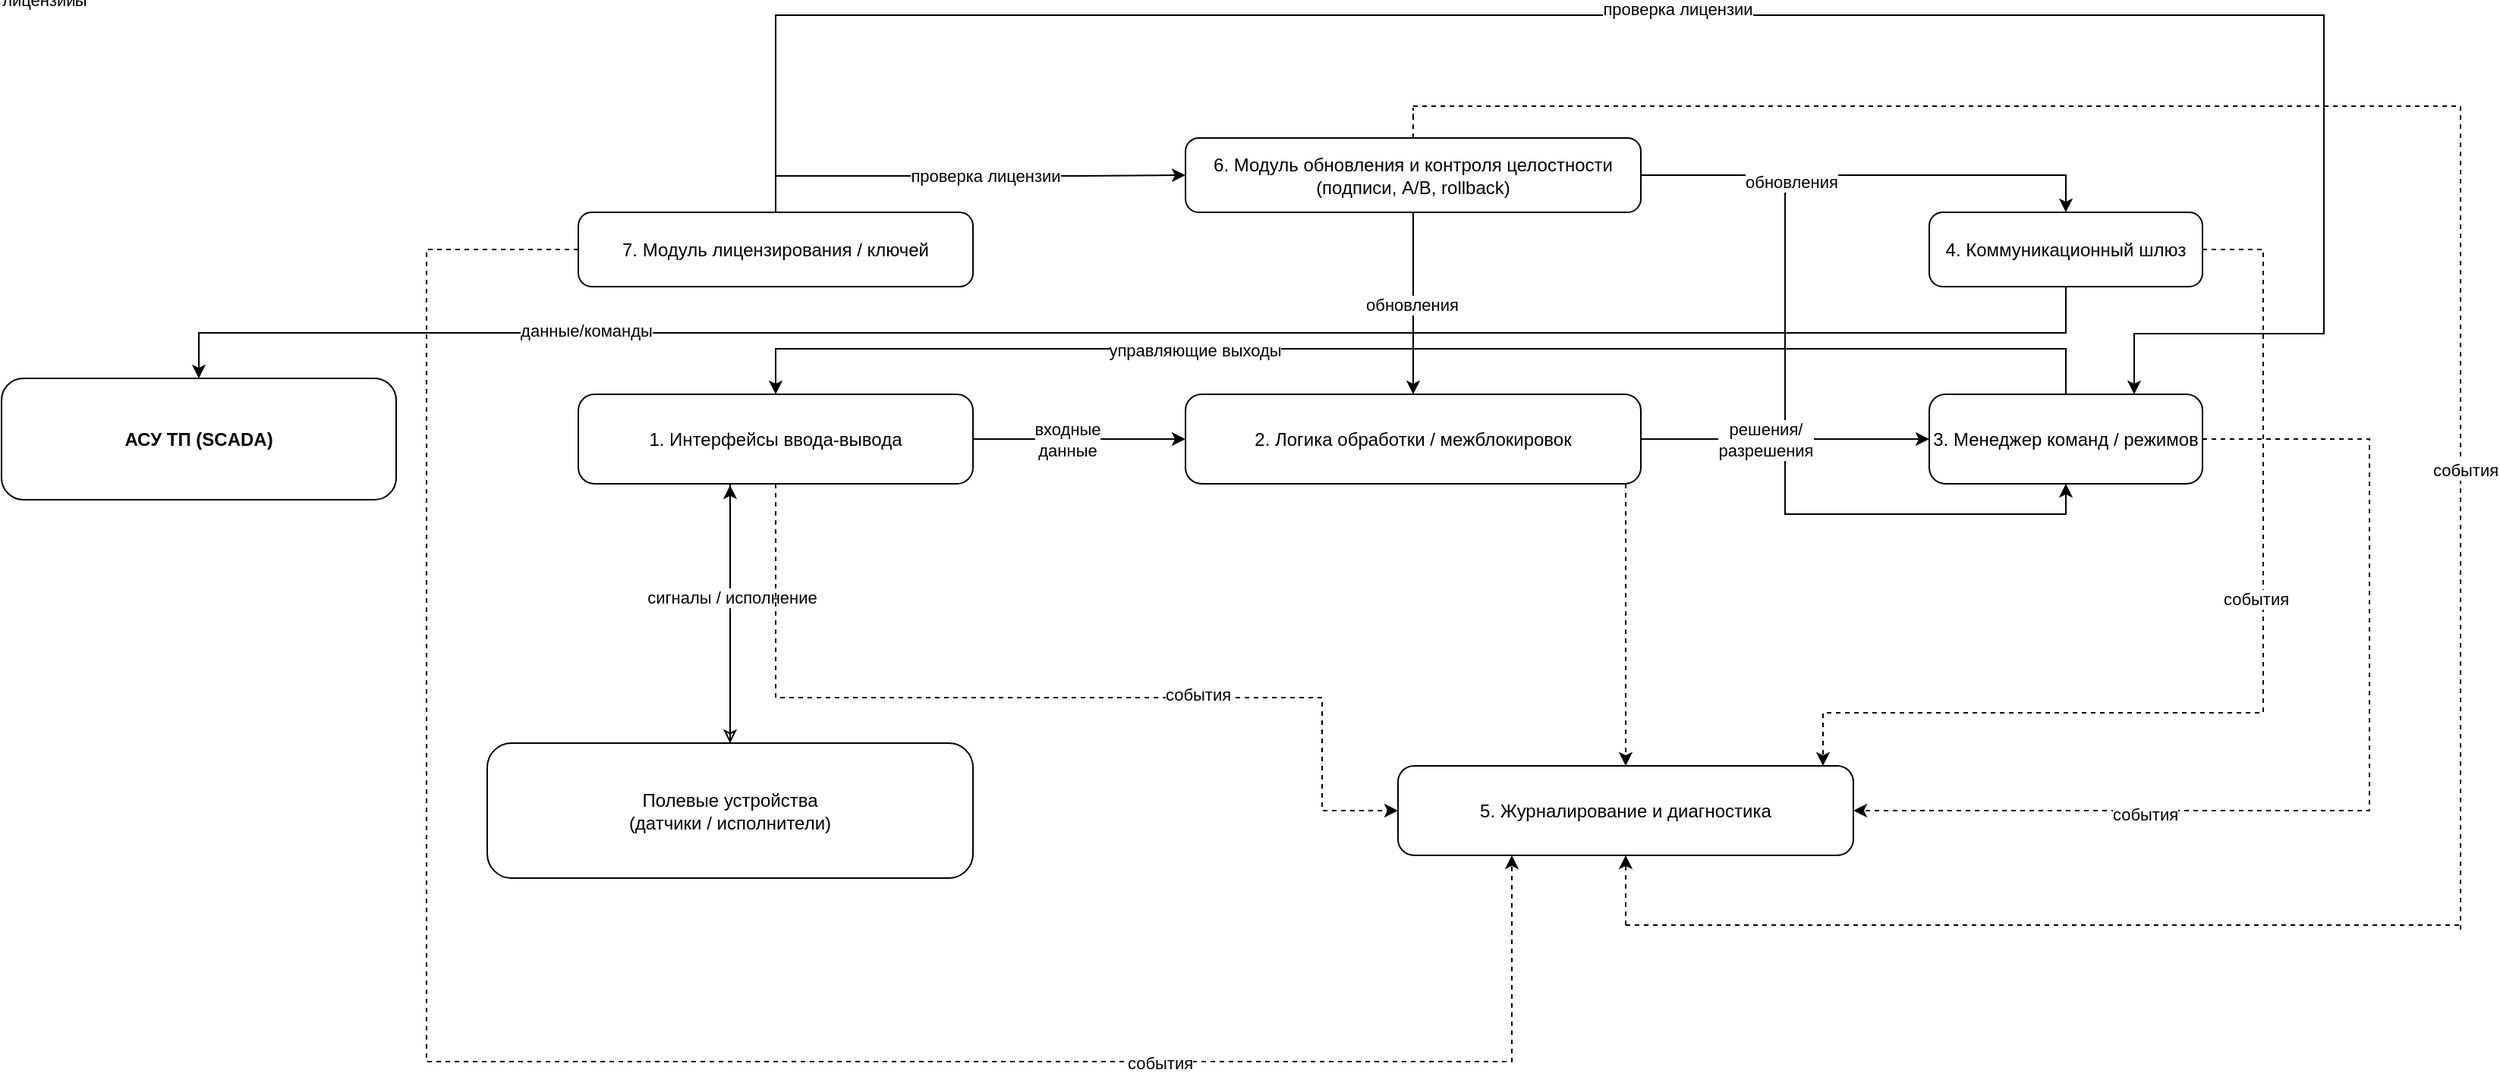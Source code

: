 <mxfile version="28.2.3">
  <diagram id="plc-arch-bw" name="PLC High-Level Architecture (BW)">
    <mxGraphModel dx="917033" dy="496931" grid="0" gridSize="18" guides="1" tooltips="1" connect="1" arrows="1" fold="1" page="1" pageScale="1" pageWidth="900" pageHeight="1600" math="0" shadow="0">
      <root>
        <mxCell id="0" />
        <mxCell id="1" parent="0" />
        <mxCell id="ext_scada" value="АСУ ТП (SCADA)" style="rounded=1;whiteSpace=wrap;html=1;strokeColor=#000000;fillColor=#FFFFFF;fontColor=#000000;fontStyle=1;arcSize=18;" parent="1" vertex="1">
          <mxGeometry x="-715608" y="-381486.5" width="260" height="80" as="geometry" />
        </mxCell>
        <mxCell id="msPwr8Yr_qfdodLylfpq-4" style="edgeStyle=orthogonalEdgeStyle;rounded=0;orthogonalLoop=1;jettySize=auto;html=1;arcSize=18;" edge="1" parent="1" source="ext_field">
          <mxGeometry relative="1" as="geometry">
            <mxPoint x="-715128" y="-381416" as="targetPoint" />
          </mxGeometry>
        </mxCell>
        <mxCell id="ext_field" value="Полевые устройства&#xa;(датчики / исполнители)" style="rounded=1;whiteSpace=wrap;html=1;strokeColor=#000000;fillColor=#FFFFFF;fontColor=#000000;arcSize=18;" parent="1" vertex="1">
          <mxGeometry x="-715288" y="-381246" width="320" height="89" as="geometry" />
        </mxCell>
        <mxCell id="msPwr8Yr_qfdodLylfpq-30" style="edgeStyle=orthogonalEdgeStyle;rounded=0;orthogonalLoop=1;jettySize=auto;html=1;entryX=0.25;entryY=1;entryDx=0;entryDy=0;dashed=1;arcSize=18;" edge="1" parent="1" source="m_lic" target="m_log">
          <mxGeometry relative="1" as="geometry">
            <Array as="points">
              <mxPoint x="-715328" y="-381571" />
              <mxPoint x="-715328" y="-381036" />
              <mxPoint x="-714613" y="-381036" />
            </Array>
          </mxGeometry>
        </mxCell>
        <mxCell id="msPwr8Yr_qfdodLylfpq-32" value="события" style="edgeLabel;html=1;align=center;verticalAlign=middle;resizable=0;points=[];arcSize=18;" vertex="1" connectable="0" parent="msPwr8Yr_qfdodLylfpq-30">
          <mxGeometry x="0.505" y="-1" relative="1" as="geometry">
            <mxPoint as="offset" />
          </mxGeometry>
        </mxCell>
        <mxCell id="msPwr8Yr_qfdodLylfpq-41" style="edgeStyle=orthogonalEdgeStyle;rounded=0;orthogonalLoop=1;jettySize=auto;html=1;entryX=0.75;entryY=0;entryDx=0;entryDy=0;arcSize=18;" edge="1" parent="1" source="m_lic" target="m_mgr">
          <mxGeometry relative="1" as="geometry">
            <Array as="points">
              <mxPoint x="-715098" y="-381726" />
              <mxPoint x="-714078" y="-381726" />
              <mxPoint x="-714078" y="-381516" />
              <mxPoint x="-714203" y="-381516" />
            </Array>
          </mxGeometry>
        </mxCell>
        <mxCell id="msPwr8Yr_qfdodLylfpq-42" value="проверка лицензии" style="edgeLabel;html=1;align=center;verticalAlign=middle;resizable=0;points=[];arcSize=18;" vertex="1" connectable="0" parent="msPwr8Yr_qfdodLylfpq-41">
          <mxGeometry x="-0.051" y="4" relative="1" as="geometry">
            <mxPoint as="offset" />
          </mxGeometry>
        </mxCell>
        <mxCell id="msPwr8Yr_qfdodLylfpq-43" style="edgeStyle=orthogonalEdgeStyle;rounded=0;orthogonalLoop=1;jettySize=auto;html=1;entryX=0;entryY=0.5;entryDx=0;entryDy=0;arcSize=18;" edge="1" parent="1" source="m_lic" target="m_update">
          <mxGeometry relative="1" as="geometry">
            <Array as="points">
              <mxPoint x="-715098" y="-381620" />
              <mxPoint x="-714898" y="-381620" />
            </Array>
          </mxGeometry>
        </mxCell>
        <mxCell id="msPwr8Yr_qfdodLylfpq-44" value="проверка лицензии" style="edgeLabel;html=1;align=center;verticalAlign=middle;resizable=0;points=[];arcSize=18;" vertex="1" connectable="0" parent="msPwr8Yr_qfdodLylfpq-43">
          <mxGeometry x="0.101" relative="1" as="geometry">
            <mxPoint as="offset" />
          </mxGeometry>
        </mxCell>
        <mxCell id="m_lic" value="7. Модуль лицензирования / ключей" style="rounded=1;whiteSpace=wrap;html=1;strokeColor=#000000;fillColor=#FFFFFF;fontColor=#000000;arcSize=18;" parent="1" vertex="1">
          <mxGeometry x="-715228" y="-381596" width="260" height="49" as="geometry" />
        </mxCell>
        <mxCell id="msPwr8Yr_qfdodLylfpq-22" style="edgeStyle=orthogonalEdgeStyle;rounded=0;orthogonalLoop=1;jettySize=auto;html=1;endArrow=none;endFill=0;dashed=1;arcSize=18;" edge="1" parent="1" source="m_update">
          <mxGeometry relative="1" as="geometry">
            <mxPoint x="-714678" y="-381656" as="targetPoint" />
          </mxGeometry>
        </mxCell>
        <mxCell id="msPwr8Yr_qfdodLylfpq-33" style="edgeStyle=orthogonalEdgeStyle;rounded=0;orthogonalLoop=1;jettySize=auto;html=1;entryX=0.5;entryY=0;entryDx=0;entryDy=0;arcSize=18;" edge="1" parent="1" source="m_update" target="m_logic">
          <mxGeometry relative="1" as="geometry" />
        </mxCell>
        <mxCell id="msPwr8Yr_qfdodLylfpq-36" value="обновления" style="edgeLabel;html=1;align=center;verticalAlign=middle;resizable=0;points=[];arcSize=18;" vertex="1" connectable="0" parent="msPwr8Yr_qfdodLylfpq-33">
          <mxGeometry x="-0.011" y="-1" relative="1" as="geometry">
            <mxPoint y="1" as="offset" />
          </mxGeometry>
        </mxCell>
        <mxCell id="msPwr8Yr_qfdodLylfpq-37" style="edgeStyle=orthogonalEdgeStyle;rounded=0;orthogonalLoop=1;jettySize=auto;html=1;entryX=0.5;entryY=1;entryDx=0;entryDy=0;arcSize=18;" edge="1" parent="1" source="m_update" target="m_mgr">
          <mxGeometry relative="1" as="geometry" />
        </mxCell>
        <mxCell id="msPwr8Yr_qfdodLylfpq-39" style="edgeStyle=orthogonalEdgeStyle;rounded=0;orthogonalLoop=1;jettySize=auto;html=1;entryX=0.5;entryY=0;entryDx=0;entryDy=0;arcSize=18;" edge="1" parent="1" source="m_update" target="m_gw">
          <mxGeometry relative="1" as="geometry" />
        </mxCell>
        <mxCell id="msPwr8Yr_qfdodLylfpq-40" value="обновления" style="edgeLabel;html=1;align=center;verticalAlign=middle;resizable=0;points=[];arcSize=18;" vertex="1" connectable="0" parent="msPwr8Yr_qfdodLylfpq-39">
          <mxGeometry x="-0.352" y="-4" relative="1" as="geometry">
            <mxPoint as="offset" />
          </mxGeometry>
        </mxCell>
        <mxCell id="m_update" value="6. Модуль обновления и контроля целостности&#xa;(подписи, A/B, rollback)" style="rounded=1;whiteSpace=wrap;html=1;strokeColor=#000000;fillColor=#FFFFFF;fontColor=#000000;arcSize=18;" parent="1" vertex="1">
          <mxGeometry x="-714828" y="-381645" width="300" height="49" as="geometry" />
        </mxCell>
        <mxCell id="msPwr8Yr_qfdodLylfpq-12" style="edgeStyle=elbowEdgeStyle;rounded=0;orthogonalLoop=1;jettySize=auto;html=1;entryX=0.5;entryY=0;entryDx=0;entryDy=0;elbow=vertical;arcSize=18;" edge="1" parent="1" source="m_gw" target="ext_scada">
          <mxGeometry relative="1" as="geometry" />
        </mxCell>
        <mxCell id="msPwr8Yr_qfdodLylfpq-13" value="данные/команды" style="edgeLabel;html=1;align=center;verticalAlign=middle;resizable=0;points=[];arcSize=18;" vertex="1" connectable="0" parent="msPwr8Yr_qfdodLylfpq-12">
          <mxGeometry x="0.559" y="-2" relative="1" as="geometry">
            <mxPoint as="offset" />
          </mxGeometry>
        </mxCell>
        <mxCell id="msPwr8Yr_qfdodLylfpq-19" style="edgeStyle=orthogonalEdgeStyle;rounded=0;orthogonalLoop=1;jettySize=auto;html=1;exitX=1;exitY=0.5;exitDx=0;exitDy=0;dashed=1;arcSize=18;" edge="1" parent="1" source="m_gw">
          <mxGeometry relative="1" as="geometry">
            <mxPoint x="-714118" y="-381576" as="sourcePoint" />
            <mxPoint x="-714407.999" y="-381231" as="targetPoint" />
            <Array as="points">
              <mxPoint x="-714118" y="-381571" />
              <mxPoint x="-714118" y="-381266" />
              <mxPoint x="-714408" y="-381266" />
            </Array>
          </mxGeometry>
        </mxCell>
        <mxCell id="msPwr8Yr_qfdodLylfpq-21" value="события" style="edgeLabel;html=1;align=center;verticalAlign=middle;resizable=0;points=[];arcSize=18;" vertex="1" connectable="0" parent="msPwr8Yr_qfdodLylfpq-19">
          <mxGeometry x="-0.193" y="-5" relative="1" as="geometry">
            <mxPoint as="offset" />
          </mxGeometry>
        </mxCell>
        <mxCell id="m_gw" value="4. Коммуникационный шлюз" style="rounded=1;whiteSpace=wrap;html=1;strokeColor=#000000;fillColor=#FFFFFF;fontColor=#000000;arcSize=18;" parent="1" vertex="1">
          <mxGeometry x="-714338" y="-381596" width="180" height="49" as="geometry" />
        </mxCell>
        <mxCell id="msPwr8Yr_qfdodLylfpq-1" style="rounded=0;orthogonalLoop=1;jettySize=auto;html=1;entryX=0.5;entryY=0;entryDx=0;entryDy=0;edgeStyle=elbowEdgeStyle;endArrow=classic;endFill=0;arcSize=18;" edge="1" parent="1" source="m_io" target="ext_field">
          <mxGeometry relative="1" as="geometry" />
        </mxCell>
        <mxCell id="msPwr8Yr_qfdodLylfpq-2" value="сигналы / исполнение" style="edgeLabel;html=1;align=center;verticalAlign=middle;resizable=0;points=[];arcSize=18;" vertex="1" connectable="0" parent="msPwr8Yr_qfdodLylfpq-1">
          <mxGeometry x="-0.128" y="1" relative="1" as="geometry">
            <mxPoint as="offset" />
          </mxGeometry>
        </mxCell>
        <mxCell id="msPwr8Yr_qfdodLylfpq-5" style="edgeStyle=orthogonalEdgeStyle;rounded=0;orthogonalLoop=1;jettySize=auto;html=1;entryX=0;entryY=0.5;entryDx=0;entryDy=0;arcSize=18;" edge="1" parent="1" source="m_io" target="m_logic">
          <mxGeometry relative="1" as="geometry" />
        </mxCell>
        <mxCell id="msPwr8Yr_qfdodLylfpq-6" value="входные&lt;br&gt;данные" style="edgeLabel;html=1;align=center;verticalAlign=middle;resizable=0;points=[];arcSize=18;" vertex="1" connectable="0" parent="msPwr8Yr_qfdodLylfpq-5">
          <mxGeometry x="-0.119" relative="1" as="geometry">
            <mxPoint as="offset" />
          </mxGeometry>
        </mxCell>
        <mxCell id="msPwr8Yr_qfdodLylfpq-14" style="edgeStyle=orthogonalEdgeStyle;rounded=0;orthogonalLoop=1;jettySize=auto;html=1;entryX=0;entryY=0.5;entryDx=0;entryDy=0;dashed=1;arcSize=18;" edge="1" parent="1" source="m_io" target="m_log">
          <mxGeometry relative="1" as="geometry">
            <Array as="points">
              <mxPoint x="-715098" y="-381276" />
              <mxPoint x="-714738" y="-381276" />
              <mxPoint x="-714738" y="-381201" />
            </Array>
          </mxGeometry>
        </mxCell>
        <mxCell id="msPwr8Yr_qfdodLylfpq-15" value="события" style="edgeLabel;html=1;align=center;verticalAlign=middle;resizable=0;points=[];arcSize=18;" vertex="1" connectable="0" parent="msPwr8Yr_qfdodLylfpq-14">
          <mxGeometry x="0.34" y="2" relative="1" as="geometry">
            <mxPoint as="offset" />
          </mxGeometry>
        </mxCell>
        <mxCell id="m_io" value="1. Интерфейсы ввода-вывода" style="rounded=1;whiteSpace=wrap;html=1;strokeColor=#000000;fillColor=#FFFFFF;fontColor=#000000;arcSize=18;" parent="1" vertex="1">
          <mxGeometry x="-715228" y="-381476" width="260" height="59" as="geometry" />
        </mxCell>
        <mxCell id="msPwr8Yr_qfdodLylfpq-7" style="edgeStyle=orthogonalEdgeStyle;rounded=0;orthogonalLoop=1;jettySize=auto;html=1;entryX=0;entryY=0.5;entryDx=0;entryDy=0;arcSize=18;" edge="1" parent="1" source="m_logic" target="m_mgr">
          <mxGeometry relative="1" as="geometry" />
        </mxCell>
        <mxCell id="msPwr8Yr_qfdodLylfpq-8" value="решения/&lt;br&gt;разрешения" style="edgeLabel;html=1;align=center;verticalAlign=middle;resizable=0;points=[];arcSize=18;" vertex="1" connectable="0" parent="msPwr8Yr_qfdodLylfpq-7">
          <mxGeometry x="-0.144" relative="1" as="geometry">
            <mxPoint as="offset" />
          </mxGeometry>
        </mxCell>
        <mxCell id="msPwr8Yr_qfdodLylfpq-16" style="edgeStyle=orthogonalEdgeStyle;rounded=0;orthogonalLoop=1;jettySize=auto;html=1;entryX=0.5;entryY=0;entryDx=0;entryDy=0;dashed=1;arcSize=18;" edge="1" parent="1" source="m_logic" target="m_log">
          <mxGeometry relative="1" as="geometry">
            <Array as="points">
              <mxPoint x="-714538" y="-381376" />
              <mxPoint x="-714538" y="-381376" />
            </Array>
          </mxGeometry>
        </mxCell>
        <mxCell id="m_logic" value="2. Логика обработки / межблокировок" style="rounded=1;whiteSpace=wrap;html=1;strokeColor=#000000;fillColor=#FFFFFF;fontColor=#000000;arcSize=18;" parent="1" vertex="1">
          <mxGeometry x="-714828" y="-381476" width="300" height="59" as="geometry" />
        </mxCell>
        <mxCell id="msPwr8Yr_qfdodLylfpq-9" style="edgeStyle=orthogonalEdgeStyle;rounded=0;orthogonalLoop=1;jettySize=auto;html=1;entryX=0.5;entryY=0;entryDx=0;entryDy=0;arcSize=18;" edge="1" parent="1" source="m_mgr" target="m_io">
          <mxGeometry relative="1" as="geometry">
            <Array as="points">
              <mxPoint x="-714248" y="-381506" />
              <mxPoint x="-715098" y="-381506" />
            </Array>
          </mxGeometry>
        </mxCell>
        <mxCell id="msPwr8Yr_qfdodLylfpq-35" value="управляющие выходы" style="edgeLabel;html=1;align=center;verticalAlign=middle;resizable=0;points=[];arcSize=18;" vertex="1" connectable="0" parent="msPwr8Yr_qfdodLylfpq-9">
          <mxGeometry x="0.328" y="1" relative="1" as="geometry">
            <mxPoint as="offset" />
          </mxGeometry>
        </mxCell>
        <mxCell id="msPwr8Yr_qfdodLylfpq-17" style="edgeStyle=orthogonalEdgeStyle;rounded=0;orthogonalLoop=1;jettySize=auto;html=1;entryX=1;entryY=0.5;entryDx=0;entryDy=0;dashed=1;arcSize=18;" edge="1" parent="1" source="m_mgr" target="m_log">
          <mxGeometry relative="1" as="geometry">
            <Array as="points">
              <mxPoint x="-714048" y="-381447" />
              <mxPoint x="-714048" y="-381201" />
            </Array>
          </mxGeometry>
        </mxCell>
        <mxCell id="msPwr8Yr_qfdodLylfpq-18" value="события" style="edgeLabel;html=1;align=center;verticalAlign=middle;resizable=0;points=[];arcSize=18;" vertex="1" connectable="0" parent="msPwr8Yr_qfdodLylfpq-17">
          <mxGeometry x="0.449" y="2" relative="1" as="geometry">
            <mxPoint as="offset" />
          </mxGeometry>
        </mxCell>
        <mxCell id="m_mgr" value="3. Менеджер команд / режимов" style="rounded=1;whiteSpace=wrap;html=1;strokeColor=#000000;fillColor=#FFFFFF;fontColor=#000000;arcSize=18;" parent="1" vertex="1">
          <mxGeometry x="-714338" y="-381476" width="180" height="59" as="geometry" />
        </mxCell>
        <mxCell id="m_log" value="5. Журналирование и диагностика" style="rounded=1;whiteSpace=wrap;html=1;strokeColor=#000000;fillColor=#FFFFFF;fontColor=#000000;arcSize=18;" parent="1" vertex="1">
          <mxGeometry x="-714688" y="-381231" width="300" height="59" as="geometry" />
        </mxCell>
        <mxCell id="e_gw_scada" value="данные / команды" style="edgeStyle=orthogonalEdgeStyle;endArrow=block;startArrow=block;strokeColor=#000000;rounded=0;html=1;fontColor=#000000" parent="1" source="m_gw" target="ext_scada" edge="1" />
        <mxCell id="e_field_io" value="сигналы / исполнение" style="edgeStyle=orthogonalEdgeStyle;endArrow=block;startArrow=block;strokeColor=#000000;rounded=0;html=1;fontColor=#000000" parent="1" source="m_io" target="ext_field" edge="1" />
        <mxCell id="e_io_logic" value="" style="edgeStyle=orthogonalEdgeStyle;endArrow=block;strokeColor=#000000;rounded=0;html=1" parent="1" source="m_io" target="m_logic" edge="1" />
        <mxCell id="e_logic_mgr" value="" style="edgeStyle=orthogonalEdgeStyle;endArrow=block;strokeColor=#000000;rounded=0;html=1" parent="1" source="m_logic" target="m_mgr" edge="1" />
        <mxCell id="e_mgr_io" value="управляющие выходы" style="edgeStyle=orthogonalEdgeStyle;endArrow=block;strokeColor=#000000;rounded=0;html=1;fontColor=#000000" parent="1" source="m_mgr" target="m_io" edge="1" />
        <mxCell id="e_io_log" value="события" style="edgeStyle=orthogonalEdgeStyle;endArrow=block;strokeColor=#000000;dashed=1;rounded=0;html=1;fontColor=#000000" parent="1" source="m_io" target="m_log" edge="1" />
        <mxCell id="e_logic_log" value="события" style="edgeStyle=orthogonalEdgeStyle;endArrow=block;strokeColor=#000000;dashed=1;rounded=0;html=1;fontColor=#000000" parent="1" source="m_logic" target="m_log" edge="1" />
        <mxCell id="e_mgr_log" value="события" style="edgeStyle=orthogonalEdgeStyle;endArrow=block;strokeColor=#000000;dashed=1;rounded=0;html=1;fontColor=#000000" parent="1" source="m_mgr" target="m_log" edge="1" />
        <mxCell id="e_gw_log" value="события" style="edgeStyle=orthogonalEdgeStyle;endArrow=block;strokeColor=#000000;dashed=1;rounded=0;html=1;fontColor=#000000" parent="1" source="m_gw" target="m_log" edge="1" />
        <mxCell id="e_upd_log" value="события" style="edgeStyle=orthogonalEdgeStyle;endArrow=block;strokeColor=#000000;dashed=1;rounded=0;html=1;fontColor=#000000" parent="1" source="m_update" target="m_log" edge="1" />
        <mxCell id="e_lic_log" value="события" style="edgeStyle=orthogonalEdgeStyle;endArrow=block;strokeColor=#000000;dashed=1;rounded=0;html=1;fontColor=#000000" parent="1" source="m_lic" target="m_log" edge="1" />
        <mxCell id="e_upd_logic" value="обновление" style="edgeStyle=orthogonalEdgeStyle;endArrow=block;strokeColor=#000000;rounded=0;html=1;fontColor=#000000" parent="1" source="m_update" target="m_logic" edge="1" />
        <mxCell id="e_upd_mgr" value="обновление" style="edgeStyle=orthogonalEdgeStyle;endArrow=block;strokeColor=#000000;rounded=0;html=1;fontColor=#000000" parent="1" source="m_update" target="m_mgr" edge="1" />
        <mxCell id="e_upd_gw" value="обновление" style="edgeStyle=orthogonalEdgeStyle;endArrow=block;strokeColor=#000000;rounded=0;html=1;fontColor=#000000" parent="1" source="m_update" target="m_gw" edge="1" />
        <mxCell id="e_lic_mgr" value="проверка лицензии" style="edgeStyle=orthogonalEdgeStyle;endArrow=block;strokeColor=#000000;rounded=0;html=1;fontColor=#000000" parent="1" source="m_lic" target="m_mgr" edge="1" />
        <mxCell id="e_lic_upd" value="проверка лицензии" style="edgeStyle=orthogonalEdgeStyle;endArrow=block;strokeColor=#000000;rounded=0;html=1;fontColor=#000000" parent="1" source="m_lic" target="m_update" edge="1" />
        <mxCell id="msPwr8Yr_qfdodLylfpq-24" value="" style="endArrow=none;html=1;rounded=0;dashed=1;arcSize=18;" edge="1" parent="1">
          <mxGeometry width="50" height="50" relative="1" as="geometry">
            <mxPoint x="-714678" y="-381666" as="sourcePoint" />
            <mxPoint x="-713988" y="-381666" as="targetPoint" />
          </mxGeometry>
        </mxCell>
        <mxCell id="msPwr8Yr_qfdodLylfpq-25" value="" style="endArrow=none;html=1;rounded=0;dashed=1;arcSize=18;" edge="1" parent="1">
          <mxGeometry width="50" height="50" relative="1" as="geometry">
            <mxPoint x="-713988" y="-381666" as="sourcePoint" />
            <mxPoint x="-713988" y="-381121.818" as="targetPoint" />
          </mxGeometry>
        </mxCell>
        <mxCell id="msPwr8Yr_qfdodLylfpq-29" value="события" style="edgeLabel;html=1;align=center;verticalAlign=middle;resizable=0;points=[];arcSize=18;" vertex="1" connectable="0" parent="msPwr8Yr_qfdodLylfpq-25">
          <mxGeometry x="-0.12" y="3" relative="1" as="geometry">
            <mxPoint as="offset" />
          </mxGeometry>
        </mxCell>
        <mxCell id="msPwr8Yr_qfdodLylfpq-26" value="" style="endArrow=none;html=1;rounded=0;dashed=1;arcSize=18;" edge="1" parent="1">
          <mxGeometry width="50" height="50" relative="1" as="geometry">
            <mxPoint x="-714538" y="-381126" as="sourcePoint" />
            <mxPoint x="-713988" y="-381126" as="targetPoint" />
          </mxGeometry>
        </mxCell>
        <mxCell id="msPwr8Yr_qfdodLylfpq-28" value="" style="endArrow=classic;html=1;rounded=0;entryX=0.5;entryY=1;entryDx=0;entryDy=0;dashed=1;arcSize=18;" edge="1" parent="1" target="m_log">
          <mxGeometry width="50" height="50" relative="1" as="geometry">
            <mxPoint x="-714538" y="-381126" as="sourcePoint" />
            <mxPoint x="-714618" y="-381146" as="targetPoint" />
          </mxGeometry>
        </mxCell>
      </root>
    </mxGraphModel>
  </diagram>
</mxfile>
